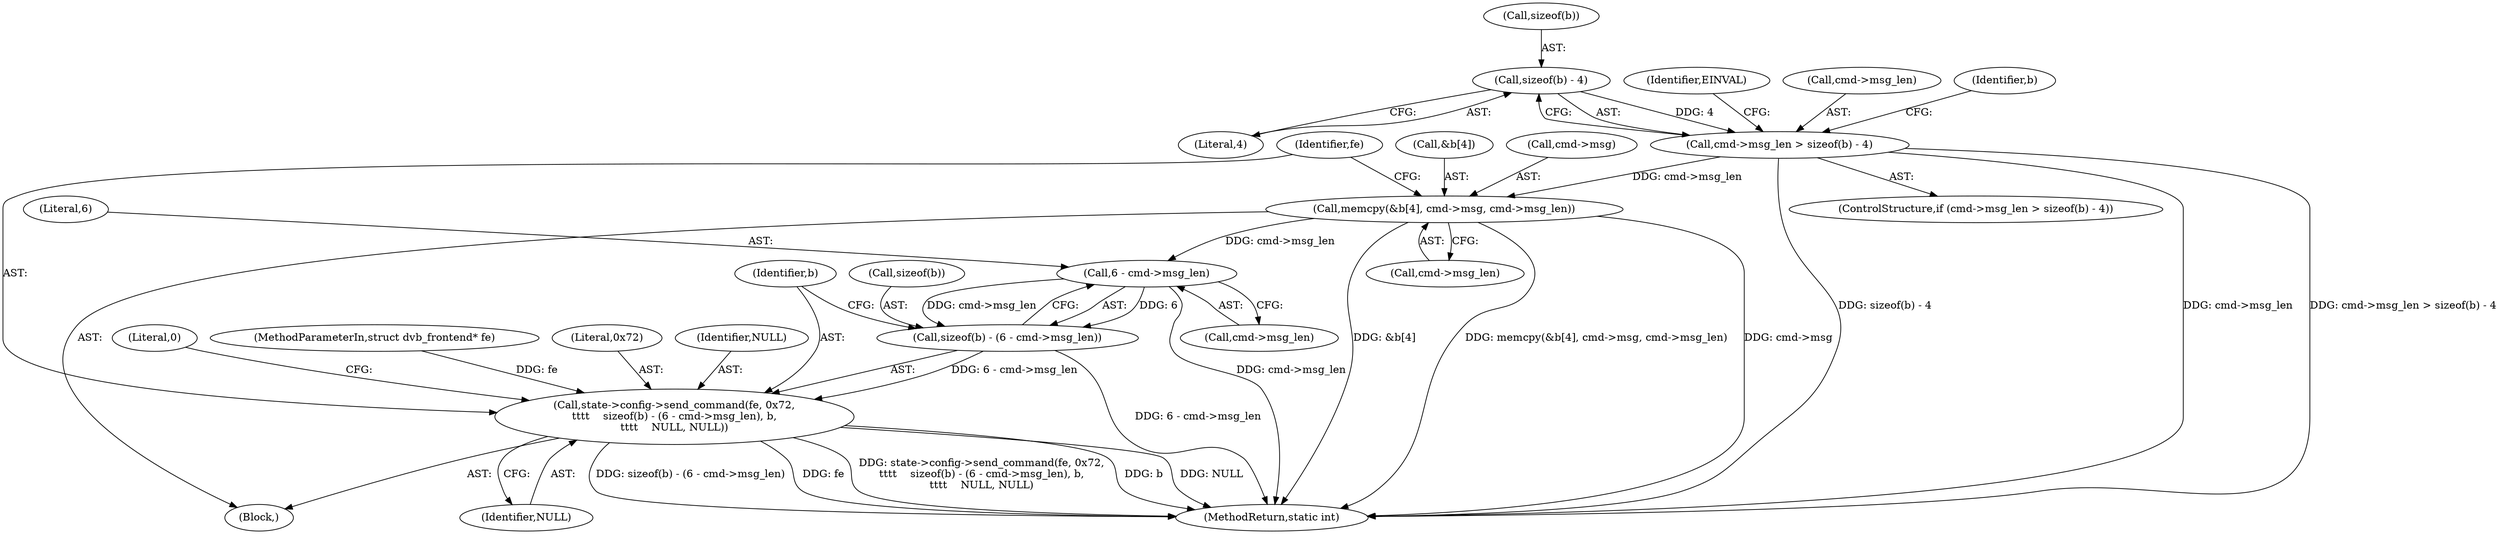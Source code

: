 digraph "0_linux_f2e323ec96077642d397bb1c355def536d489d16@API" {
"1000120" [label="(Call,sizeof(b) - 4)"];
"1000116" [label="(Call,cmd->msg_len > sizeof(b) - 4)"];
"1000127" [label="(Call,memcpy(&b[4], cmd->msg, cmd->msg_len))"];
"1000144" [label="(Call,6 - cmd->msg_len)"];
"1000141" [label="(Call,sizeof(b) - (6 - cmd->msg_len))"];
"1000138" [label="(Call,state->config->send_command(fe, 0x72,\n\t\t\t\t    sizeof(b) - (6 - cmd->msg_len), b,\n\t\t\t\t    NULL, NULL))"];
"1000132" [label="(Call,cmd->msg)"];
"1000127" [label="(Call,memcpy(&b[4], cmd->msg, cmd->msg_len))"];
"1000153" [label="(Literal,0)"];
"1000121" [label="(Call,sizeof(b))"];
"1000101" [label="(MethodParameterIn,struct dvb_frontend* fe)"];
"1000145" [label="(Literal,6)"];
"1000142" [label="(Call,sizeof(b))"];
"1000135" [label="(Call,cmd->msg_len)"];
"1000126" [label="(Identifier,EINVAL)"];
"1000120" [label="(Call,sizeof(b) - 4)"];
"1000154" [label="(MethodReturn,static int)"];
"1000141" [label="(Call,sizeof(b) - (6 - cmd->msg_len))"];
"1000103" [label="(Block,)"];
"1000138" [label="(Call,state->config->send_command(fe, 0x72,\n\t\t\t\t    sizeof(b) - (6 - cmd->msg_len), b,\n\t\t\t\t    NULL, NULL))"];
"1000128" [label="(Call,&b[4])"];
"1000151" [label="(Identifier,NULL)"];
"1000139" [label="(Identifier,fe)"];
"1000140" [label="(Literal,0x72)"];
"1000117" [label="(Call,cmd->msg_len)"];
"1000144" [label="(Call,6 - cmd->msg_len)"];
"1000150" [label="(Identifier,NULL)"];
"1000146" [label="(Call,cmd->msg_len)"];
"1000130" [label="(Identifier,b)"];
"1000123" [label="(Literal,4)"];
"1000149" [label="(Identifier,b)"];
"1000115" [label="(ControlStructure,if (cmd->msg_len > sizeof(b) - 4))"];
"1000116" [label="(Call,cmd->msg_len > sizeof(b) - 4)"];
"1000120" -> "1000116"  [label="AST: "];
"1000120" -> "1000123"  [label="CFG: "];
"1000121" -> "1000120"  [label="AST: "];
"1000123" -> "1000120"  [label="AST: "];
"1000116" -> "1000120"  [label="CFG: "];
"1000120" -> "1000116"  [label="DDG: 4"];
"1000116" -> "1000115"  [label="AST: "];
"1000117" -> "1000116"  [label="AST: "];
"1000126" -> "1000116"  [label="CFG: "];
"1000130" -> "1000116"  [label="CFG: "];
"1000116" -> "1000154"  [label="DDG: cmd->msg_len"];
"1000116" -> "1000154"  [label="DDG: cmd->msg_len > sizeof(b) - 4"];
"1000116" -> "1000154"  [label="DDG: sizeof(b) - 4"];
"1000116" -> "1000127"  [label="DDG: cmd->msg_len"];
"1000127" -> "1000103"  [label="AST: "];
"1000127" -> "1000135"  [label="CFG: "];
"1000128" -> "1000127"  [label="AST: "];
"1000132" -> "1000127"  [label="AST: "];
"1000135" -> "1000127"  [label="AST: "];
"1000139" -> "1000127"  [label="CFG: "];
"1000127" -> "1000154"  [label="DDG: memcpy(&b[4], cmd->msg, cmd->msg_len)"];
"1000127" -> "1000154"  [label="DDG: cmd->msg"];
"1000127" -> "1000154"  [label="DDG: &b[4]"];
"1000127" -> "1000144"  [label="DDG: cmd->msg_len"];
"1000144" -> "1000141"  [label="AST: "];
"1000144" -> "1000146"  [label="CFG: "];
"1000145" -> "1000144"  [label="AST: "];
"1000146" -> "1000144"  [label="AST: "];
"1000141" -> "1000144"  [label="CFG: "];
"1000144" -> "1000154"  [label="DDG: cmd->msg_len"];
"1000144" -> "1000141"  [label="DDG: 6"];
"1000144" -> "1000141"  [label="DDG: cmd->msg_len"];
"1000141" -> "1000138"  [label="AST: "];
"1000142" -> "1000141"  [label="AST: "];
"1000149" -> "1000141"  [label="CFG: "];
"1000141" -> "1000154"  [label="DDG: 6 - cmd->msg_len"];
"1000141" -> "1000138"  [label="DDG: 6 - cmd->msg_len"];
"1000138" -> "1000103"  [label="AST: "];
"1000138" -> "1000151"  [label="CFG: "];
"1000139" -> "1000138"  [label="AST: "];
"1000140" -> "1000138"  [label="AST: "];
"1000149" -> "1000138"  [label="AST: "];
"1000150" -> "1000138"  [label="AST: "];
"1000151" -> "1000138"  [label="AST: "];
"1000153" -> "1000138"  [label="CFG: "];
"1000138" -> "1000154"  [label="DDG: b"];
"1000138" -> "1000154"  [label="DDG: NULL"];
"1000138" -> "1000154"  [label="DDG: sizeof(b) - (6 - cmd->msg_len)"];
"1000138" -> "1000154"  [label="DDG: fe"];
"1000138" -> "1000154"  [label="DDG: state->config->send_command(fe, 0x72,\n\t\t\t\t    sizeof(b) - (6 - cmd->msg_len), b,\n\t\t\t\t    NULL, NULL)"];
"1000101" -> "1000138"  [label="DDG: fe"];
}
